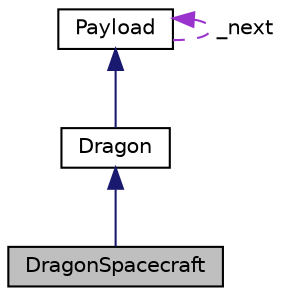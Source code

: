digraph "DragonSpacecraft"
{
 // LATEX_PDF_SIZE
  edge [fontname="Helvetica",fontsize="10",labelfontname="Helvetica",labelfontsize="10"];
  node [fontname="Helvetica",fontsize="10",shape=record];
  Node1 [label="DragonSpacecraft",height=0.2,width=0.4,color="black", fillcolor="grey75", style="filled", fontcolor="black",tooltip="A concrete dragon class."];
  Node2 -> Node1 [dir="back",color="midnightblue",fontsize="10",style="solid",fontname="Helvetica"];
  Node2 [label="Dragon",height=0.2,width=0.4,color="black", fillcolor="white", style="filled",URL="$classDragon.html",tooltip=" "];
  Node3 -> Node2 [dir="back",color="midnightblue",fontsize="10",style="solid",fontname="Helvetica"];
  Node3 [label="Payload",height=0.2,width=0.4,color="black", fillcolor="white", style="filled",URL="$classPayload.html",tooltip=" "];
  Node3 -> Node3 [dir="back",color="darkorchid3",fontsize="10",style="dashed",label=" _next" ,fontname="Helvetica"];
}
